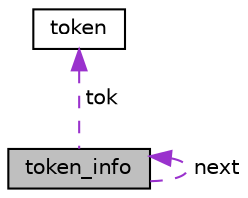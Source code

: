 digraph "token_info"
{
  edge [fontname="Helvetica",fontsize="10",labelfontname="Helvetica",labelfontsize="10"];
  node [fontname="Helvetica",fontsize="10",shape=record];
  Node1 [label="token_info",height=0.2,width=0.4,color="black", fillcolor="grey75", style="filled", fontcolor="black"];
  Node2 -> Node1 [dir="back",color="darkorchid3",fontsize="10",style="dashed",label=" tok" ];
  Node2 [label="token",height=0.2,width=0.4,color="black", fillcolor="white", style="filled",URL="$structtoken.html"];
  Node1 -> Node1 [dir="back",color="darkorchid3",fontsize="10",style="dashed",label=" next" ];
}

